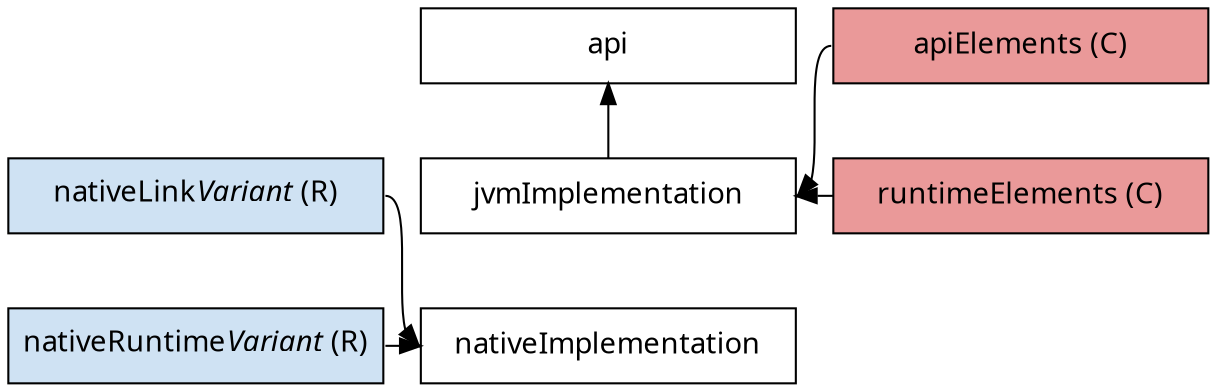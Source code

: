 digraph jniLibraryConfigurations {
	graph [ dpi = 100, fontname="Sans"];
	node [fontname = "Sans"];
	edge [fontname = "Sans"];
	node [shape=rectangle, fixedsize=true, width=2.5, height=0.5];

	subgraph central {
		node[style=filled, fillcolor=white]
		api -> jvmImplementation -> nativeImplementation [style=invis weight=1000]
		jvmImplementation -> api [headport=s tailport=n]
	}

	subgraph left {
		node[style=filled, fillcolor="#cfe2f3"]
		nativeLink[label=<nativeLink<i>Variant</i> (R)>]
		nativeRuntime[label=<nativeRuntime<i>Variant</i> (R)>]

		nativeLink -> nativeRuntime [style=invis]
	}

	subgraph right {
		node[style=filled, fillcolor="#ea9999"]
		apiElements -> runtimeElements [style=invis]

		apiElements[label="apiElements (C)"]
		runtimeElements[label="runtimeElements (C)"]
	}

	// Ensure the order is preserved
	{rank=same nativeImplementation nativeRuntime}
	{rank=same nativeLink runtimeElements jvmImplementation}
	nativeLink -> jvmImplementation -> runtimeElements [style=invis]

	{nativeLink nativeRuntime} -> nativeImplementation [headport=w tailport=e]
	{apiElements runtimeElements} -> jvmImplementation [headport=e tailport=w]
}

